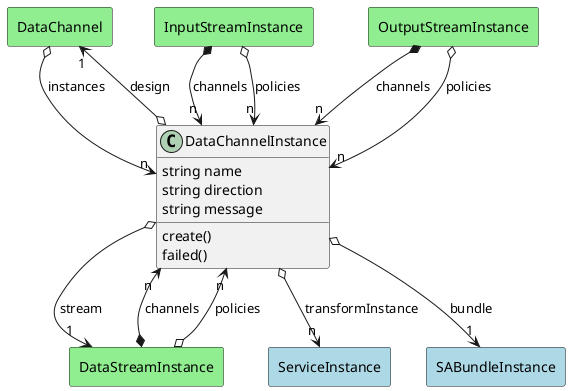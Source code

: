 @startuml

class "DataChannelInstance" as Model {
 string name
 string direction
 string message

 create()
 failed()
 
}

rectangle "DataChannel" as DataChannel #lightblue {
}

Model o--> "1" DataChannel : design


rectangle "DataStreamInstance" as DataStreamInstance #lightblue {
}

Model o--> "1" DataStreamInstance : stream


rectangle "ServiceInstance" as ServiceInstance #lightblue {
}

Model o--> "n" ServiceInstance : transformInstance


rectangle "SABundleInstance" as SABundleInstance #lightblue {
}

Model o--> "1" SABundleInstance : bundle




    rectangle "DataChannel" as DataChannel #lightgreen {
    }
    
        DataChannel   o--> "n" Model : "instances"
    
    rectangle "DataStreamInstance" as DataStreamInstance #lightgreen {
    }
    
        DataStreamInstance   *--> "n" Model : "channels"
    
    rectangle "DataStreamInstance" as DataStreamInstance #lightgreen {
    }
    
        DataStreamInstance   o--> "n" Model : "policies"
    
    rectangle "InputStreamInstance" as InputStreamInstance #lightgreen {
    }
    
        InputStreamInstance   *--> "n" Model : "channels"
    
    rectangle "InputStreamInstance" as InputStreamInstance #lightgreen {
    }
    
        InputStreamInstance   o--> "n" Model : "policies"
    
    rectangle "OutputStreamInstance" as OutputStreamInstance #lightgreen {
    }
    
        OutputStreamInstance   *--> "n" Model : "channels"
    
    rectangle "OutputStreamInstance" as OutputStreamInstance #lightgreen {
    }
    
        OutputStreamInstance   o--> "n" Model : "policies"
    

@enduml
